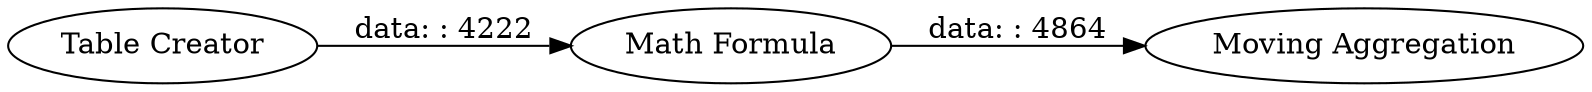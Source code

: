 digraph {
	"-4510711904372287385_13" [label="Moving Aggregation"]
	"-4510711904372287385_1" [label="Table Creator"]
	"-4510711904372287385_12" [label="Math Formula"]
	"-4510711904372287385_1" -> "-4510711904372287385_12" [label="data: : 4222"]
	"-4510711904372287385_12" -> "-4510711904372287385_13" [label="data: : 4864"]
	rankdir=LR
}
